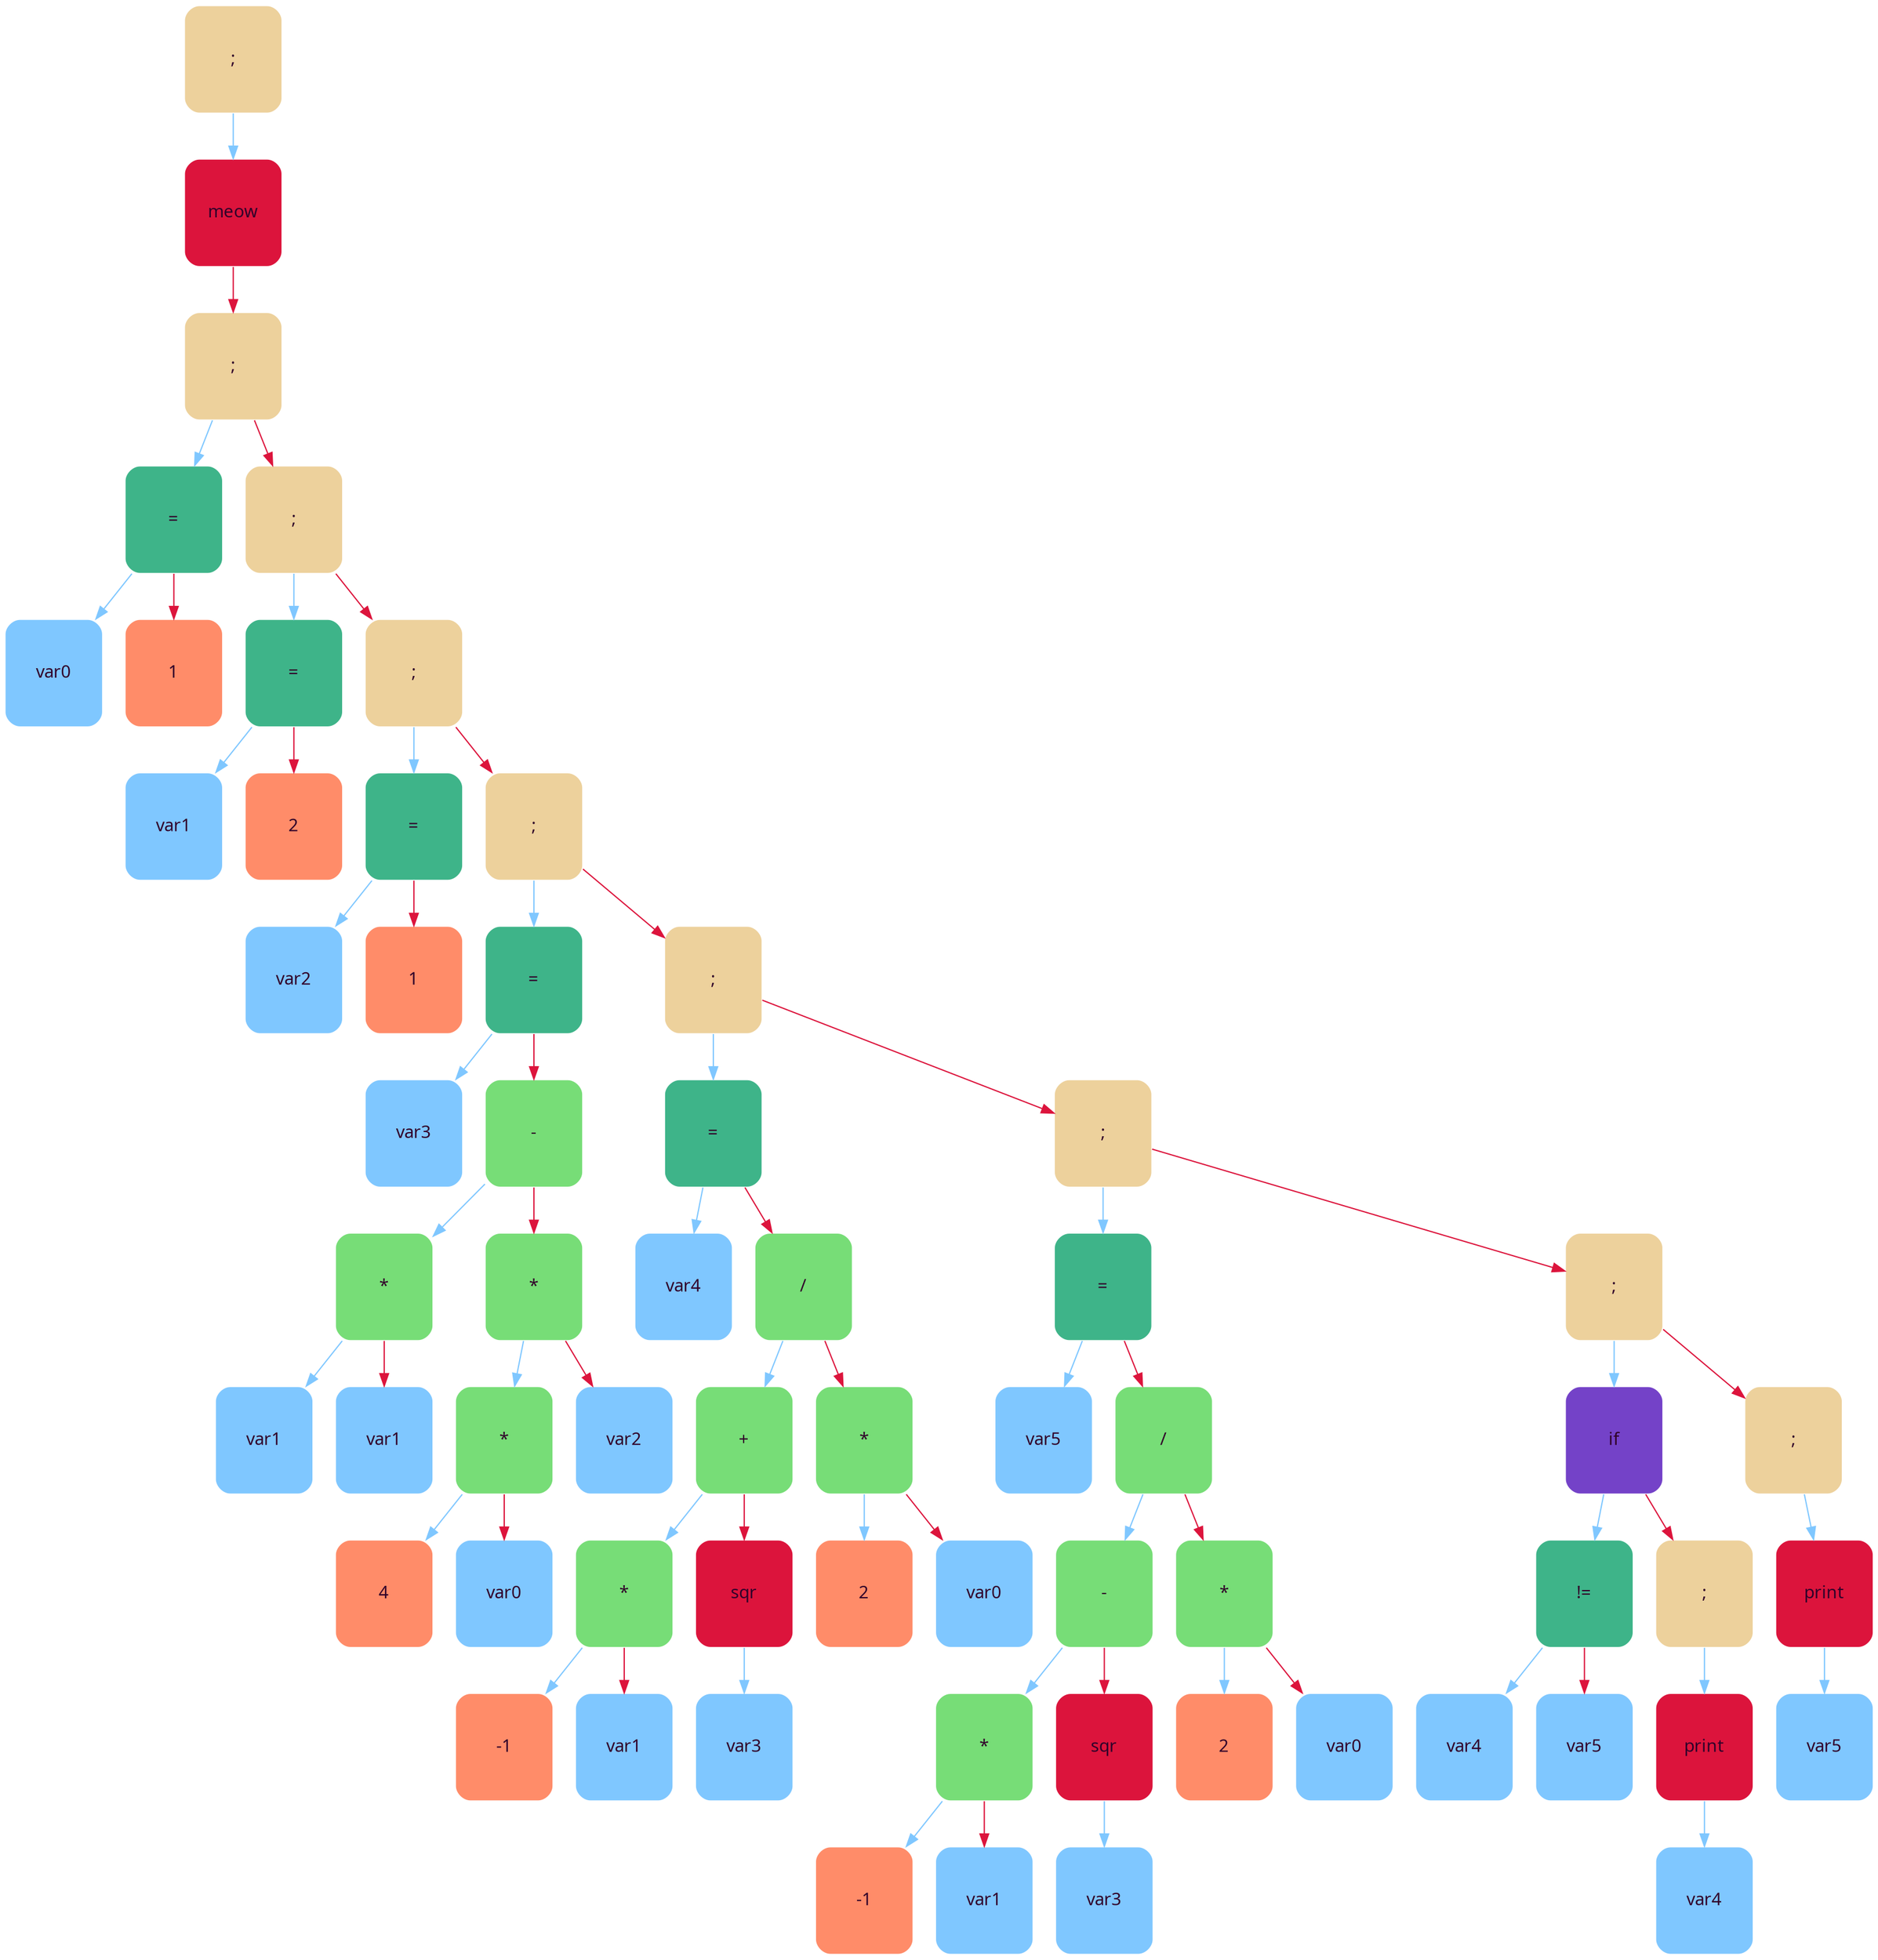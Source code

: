digraph   
{
rankdir = ""
splines = "true"

node0x55d65e55fd48 [shape = "Mrecord", width = 1.1, height = 1.21, fillcolor = "#EDD19C", style = "filled", fontcolor = "#31032A", fontname = "Calibri", color = "white", label = "{;}"]
node0x55d65e55fd48 -> node0x55d65e55fdb8 [color = "#7FC7FF", style = "", constraint = true, fillcolor = "#7FC7FF",   fontcolor = "", fontname = "Calibri", label = ""];
node0x55d65e55fdb8 [shape = "Mrecord", width = 1.1, height = 1.21, fillcolor = "#DC143C", style = "filled", fontcolor = "#31032A", fontname = "Calibri", color = "white", label = "{meow}"]
node0x55d65e55fdb8 -> node0x55d65e55fe28 [color = "#DC143C", style = "", constraint = true, fillcolor = "#DC143C",   fontcolor = "", fontname = "Calibri", label = ""];
node0x55d65e55fe28 [shape = "Mrecord", width = 1.1, height = 1.21, fillcolor = "#EDD19C", style = "filled", fontcolor = "#31032A", fontname = "Calibri", color = "white", label = "{;}"]
node0x55d65e55fe28 -> node0x55d65e55fe98 [color = "#7FC7FF", style = "", constraint = true, fillcolor = "#7FC7FF",   fontcolor = "", fontname = "Calibri", label = ""];
node0x55d65e55fe98 [shape = "Mrecord", width = 1.1, height = 1.21, fillcolor = "#3EB489", style = "filled", fontcolor = "#31032A", fontname = "Calibri", color = "white", label = "{=}"]
node0x55d65e55fe98 -> node0x55d65e55ff08 [color = "#7FC7FF", style = "", constraint = true, fillcolor = "#7FC7FF",   fontcolor = "", fontname = "Calibri", label = ""];
node0x55d65e55ff08 [shape = "Mrecord", width = 1.1, height = 1.21, fillcolor = "#7FC7FF", style = "filled", fontcolor = "#31032A", fontname = "Calibri", color = "white", label = "{var0}"]
node0x55d65e55fe98 -> node0x55d65e55ff78 [color = "#DC143C", style = "", constraint = true, fillcolor = "#DC143C",   fontcolor = "", fontname = "Calibri", label = ""];
node0x55d65e55ff78 [shape = "Mrecord", width = 1.1, height = 1.21, fillcolor = "#FF8C69", style = "filled", fontcolor = "#31032A", fontname = "Calibri", color = "white", label = "{1}"]
node0x55d65e55fe28 -> node0x55d65e55ffe8 [color = "#DC143C", style = "", constraint = true, fillcolor = "#DC143C",   fontcolor = "", fontname = "Calibri", label = ""];
node0x55d65e55ffe8 [shape = "Mrecord", width = 1.1, height = 1.21, fillcolor = "#EDD19C", style = "filled", fontcolor = "#31032A", fontname = "Calibri", color = "white", label = "{;}"]
node0x55d65e55ffe8 -> node0x55d65e560058 [color = "#7FC7FF", style = "", constraint = true, fillcolor = "#7FC7FF",   fontcolor = "", fontname = "Calibri", label = ""];
node0x55d65e560058 [shape = "Mrecord", width = 1.1, height = 1.21, fillcolor = "#3EB489", style = "filled", fontcolor = "#31032A", fontname = "Calibri", color = "white", label = "{=}"]
node0x55d65e560058 -> node0x55d65e5600c8 [color = "#7FC7FF", style = "", constraint = true, fillcolor = "#7FC7FF",   fontcolor = "", fontname = "Calibri", label = ""];
node0x55d65e5600c8 [shape = "Mrecord", width = 1.1, height = 1.21, fillcolor = "#7FC7FF", style = "filled", fontcolor = "#31032A", fontname = "Calibri", color = "white", label = "{var1}"]
node0x55d65e560058 -> node0x55d65e560138 [color = "#DC143C", style = "", constraint = true, fillcolor = "#DC143C",   fontcolor = "", fontname = "Calibri", label = ""];
node0x55d65e560138 [shape = "Mrecord", width = 1.1, height = 1.21, fillcolor = "#FF8C69", style = "filled", fontcolor = "#31032A", fontname = "Calibri", color = "white", label = "{2}"]
node0x55d65e55ffe8 -> node0x55d65e5601a8 [color = "#DC143C", style = "", constraint = true, fillcolor = "#DC143C",   fontcolor = "", fontname = "Calibri", label = ""];
node0x55d65e5601a8 [shape = "Mrecord", width = 1.1, height = 1.21, fillcolor = "#EDD19C", style = "filled", fontcolor = "#31032A", fontname = "Calibri", color = "white", label = "{;}"]
node0x55d65e5601a8 -> node0x55d65e560218 [color = "#7FC7FF", style = "", constraint = true, fillcolor = "#7FC7FF",   fontcolor = "", fontname = "Calibri", label = ""];
node0x55d65e560218 [shape = "Mrecord", width = 1.1, height = 1.21, fillcolor = "#3EB489", style = "filled", fontcolor = "#31032A", fontname = "Calibri", color = "white", label = "{=}"]
node0x55d65e560218 -> node0x55d65e560288 [color = "#7FC7FF", style = "", constraint = true, fillcolor = "#7FC7FF",   fontcolor = "", fontname = "Calibri", label = ""];
node0x55d65e560288 [shape = "Mrecord", width = 1.1, height = 1.21, fillcolor = "#7FC7FF", style = "filled", fontcolor = "#31032A", fontname = "Calibri", color = "white", label = "{var2}"]
node0x55d65e560218 -> node0x55d65e5602f8 [color = "#DC143C", style = "", constraint = true, fillcolor = "#DC143C",   fontcolor = "", fontname = "Calibri", label = ""];
node0x55d65e5602f8 [shape = "Mrecord", width = 1.1, height = 1.21, fillcolor = "#FF8C69", style = "filled", fontcolor = "#31032A", fontname = "Calibri", color = "white", label = "{1}"]
node0x55d65e5601a8 -> node0x55d65e560368 [color = "#DC143C", style = "", constraint = true, fillcolor = "#DC143C",   fontcolor = "", fontname = "Calibri", label = ""];
node0x55d65e560368 [shape = "Mrecord", width = 1.1, height = 1.21, fillcolor = "#EDD19C", style = "filled", fontcolor = "#31032A", fontname = "Calibri", color = "white", label = "{;}"]
node0x55d65e560368 -> node0x55d65e5603d8 [color = "#7FC7FF", style = "", constraint = true, fillcolor = "#7FC7FF",   fontcolor = "", fontname = "Calibri", label = ""];
node0x55d65e5603d8 [shape = "Mrecord", width = 1.1, height = 1.21, fillcolor = "#3EB489", style = "filled", fontcolor = "#31032A", fontname = "Calibri", color = "white", label = "{=}"]
node0x55d65e5603d8 -> node0x55d65e560448 [color = "#7FC7FF", style = "", constraint = true, fillcolor = "#7FC7FF",   fontcolor = "", fontname = "Calibri", label = ""];
node0x55d65e560448 [shape = "Mrecord", width = 1.1, height = 1.21, fillcolor = "#7FC7FF", style = "filled", fontcolor = "#31032A", fontname = "Calibri", color = "white", label = "{var3}"]
node0x55d65e5603d8 -> node0x55d65e5604b8 [color = "#DC143C", style = "", constraint = true, fillcolor = "#DC143C",   fontcolor = "", fontname = "Calibri", label = ""];
node0x55d65e5604b8 [shape = "Mrecord", width = 1.1, height = 1.21, fillcolor = "#77DD77", style = "filled", fontcolor = "#31032A", fontname = "Calibri", color = "white", label = "{-}"]
node0x55d65e5604b8 -> node0x55d65e560528 [color = "#7FC7FF", style = "", constraint = true, fillcolor = "#7FC7FF",   fontcolor = "", fontname = "Calibri", label = ""];
node0x55d65e560528 [shape = "Mrecord", width = 1.1, height = 1.21, fillcolor = "#77DD77", style = "filled", fontcolor = "#31032A", fontname = "Calibri", color = "white", label = "{*}"]
node0x55d65e560528 -> node0x55d65e560598 [color = "#7FC7FF", style = "", constraint = true, fillcolor = "#7FC7FF",   fontcolor = "", fontname = "Calibri", label = ""];
node0x55d65e560598 [shape = "Mrecord", width = 1.1, height = 1.21, fillcolor = "#7FC7FF", style = "filled", fontcolor = "#31032A", fontname = "Calibri", color = "white", label = "{var1}"]
node0x55d65e560528 -> node0x55d65e560608 [color = "#DC143C", style = "", constraint = true, fillcolor = "#DC143C",   fontcolor = "", fontname = "Calibri", label = ""];
node0x55d65e560608 [shape = "Mrecord", width = 1.1, height = 1.21, fillcolor = "#7FC7FF", style = "filled", fontcolor = "#31032A", fontname = "Calibri", color = "white", label = "{var1}"]
node0x55d65e5604b8 -> node0x55d65e560678 [color = "#DC143C", style = "", constraint = true, fillcolor = "#DC143C",   fontcolor = "", fontname = "Calibri", label = ""];
node0x55d65e560678 [shape = "Mrecord", width = 1.1, height = 1.21, fillcolor = "#77DD77", style = "filled", fontcolor = "#31032A", fontname = "Calibri", color = "white", label = "{*}"]
node0x55d65e560678 -> node0x55d65e5606e8 [color = "#7FC7FF", style = "", constraint = true, fillcolor = "#7FC7FF",   fontcolor = "", fontname = "Calibri", label = ""];
node0x55d65e5606e8 [shape = "Mrecord", width = 1.1, height = 1.21, fillcolor = "#77DD77", style = "filled", fontcolor = "#31032A", fontname = "Calibri", color = "white", label = "{*}"]
node0x55d65e5606e8 -> node0x55d65e560758 [color = "#7FC7FF", style = "", constraint = true, fillcolor = "#7FC7FF",   fontcolor = "", fontname = "Calibri", label = ""];
node0x55d65e560758 [shape = "Mrecord", width = 1.1, height = 1.21, fillcolor = "#FF8C69", style = "filled", fontcolor = "#31032A", fontname = "Calibri", color = "white", label = "{4}"]
node0x55d65e5606e8 -> node0x55d65e5607c8 [color = "#DC143C", style = "", constraint = true, fillcolor = "#DC143C",   fontcolor = "", fontname = "Calibri", label = ""];
node0x55d65e5607c8 [shape = "Mrecord", width = 1.1, height = 1.21, fillcolor = "#7FC7FF", style = "filled", fontcolor = "#31032A", fontname = "Calibri", color = "white", label = "{var0}"]
node0x55d65e560678 -> node0x55d65e560838 [color = "#DC143C", style = "", constraint = true, fillcolor = "#DC143C",   fontcolor = "", fontname = "Calibri", label = ""];
node0x55d65e560838 [shape = "Mrecord", width = 1.1, height = 1.21, fillcolor = "#7FC7FF", style = "filled", fontcolor = "#31032A", fontname = "Calibri", color = "white", label = "{var2}"]
node0x55d65e560368 -> node0x55d65e5608a8 [color = "#DC143C", style = "", constraint = true, fillcolor = "#DC143C",   fontcolor = "", fontname = "Calibri", label = ""];
node0x55d65e5608a8 [shape = "Mrecord", width = 1.1, height = 1.21, fillcolor = "#EDD19C", style = "filled", fontcolor = "#31032A", fontname = "Calibri", color = "white", label = "{;}"]
node0x55d65e5608a8 -> node0x55d65e560918 [color = "#7FC7FF", style = "", constraint = true, fillcolor = "#7FC7FF",   fontcolor = "", fontname = "Calibri", label = ""];
node0x55d65e560918 [shape = "Mrecord", width = 1.1, height = 1.21, fillcolor = "#3EB489", style = "filled", fontcolor = "#31032A", fontname = "Calibri", color = "white", label = "{=}"]
node0x55d65e560918 -> node0x55d65e560988 [color = "#7FC7FF", style = "", constraint = true, fillcolor = "#7FC7FF",   fontcolor = "", fontname = "Calibri", label = ""];
node0x55d65e560988 [shape = "Mrecord", width = 1.1, height = 1.21, fillcolor = "#7FC7FF", style = "filled", fontcolor = "#31032A", fontname = "Calibri", color = "white", label = "{var4}"]
node0x55d65e560918 -> node0x55d65e5609f8 [color = "#DC143C", style = "", constraint = true, fillcolor = "#DC143C",   fontcolor = "", fontname = "Calibri", label = ""];
node0x55d65e5609f8 [shape = "Mrecord", width = 1.1, height = 1.21, fillcolor = "#77DD77", style = "filled", fontcolor = "#31032A", fontname = "Calibri", color = "white", label = "{/}"]
node0x55d65e5609f8 -> node0x55d65e560a68 [color = "#7FC7FF", style = "", constraint = true, fillcolor = "#7FC7FF",   fontcolor = "", fontname = "Calibri", label = ""];
node0x55d65e560a68 [shape = "Mrecord", width = 1.1, height = 1.21, fillcolor = "#77DD77", style = "filled", fontcolor = "#31032A", fontname = "Calibri", color = "white", label = "{+}"]
node0x55d65e560a68 -> node0x55d65e560ad8 [color = "#7FC7FF", style = "", constraint = true, fillcolor = "#7FC7FF",   fontcolor = "", fontname = "Calibri", label = ""];
node0x55d65e560ad8 [shape = "Mrecord", width = 1.1, height = 1.21, fillcolor = "#77DD77", style = "filled", fontcolor = "#31032A", fontname = "Calibri", color = "white", label = "{*}"]
node0x55d65e560ad8 -> node0x55d65e560b48 [color = "#7FC7FF", style = "", constraint = true, fillcolor = "#7FC7FF",   fontcolor = "", fontname = "Calibri", label = ""];
node0x55d65e560b48 [shape = "Mrecord", width = 1.1, height = 1.21, fillcolor = "#FF8C69", style = "filled", fontcolor = "#31032A", fontname = "Calibri", color = "white", label = "{-1}"]
node0x55d65e560ad8 -> node0x55d65e560bb8 [color = "#DC143C", style = "", constraint = true, fillcolor = "#DC143C",   fontcolor = "", fontname = "Calibri", label = ""];
node0x55d65e560bb8 [shape = "Mrecord", width = 1.1, height = 1.21, fillcolor = "#7FC7FF", style = "filled", fontcolor = "#31032A", fontname = "Calibri", color = "white", label = "{var1}"]
node0x55d65e560a68 -> node0x55d65e560c28 [color = "#DC143C", style = "", constraint = true, fillcolor = "#DC143C",   fontcolor = "", fontname = "Calibri", label = ""];
node0x55d65e560c28 [shape = "Mrecord", width = 1.1, height = 1.21, fillcolor = "#DC143C", style = "filled", fontcolor = "#31032A", fontname = "Calibri", color = "white", label = "{sqr}"]
node0x55d65e560c28 -> node0x55d65e560c98 [color = "#7FC7FF", style = "", constraint = true, fillcolor = "#7FC7FF",   fontcolor = "", fontname = "Calibri", label = ""];
node0x55d65e560c98 [shape = "Mrecord", width = 1.1, height = 1.21, fillcolor = "#7FC7FF", style = "filled", fontcolor = "#31032A", fontname = "Calibri", color = "white", label = "{var3}"]
node0x55d65e5609f8 -> node0x55d65e560d08 [color = "#DC143C", style = "", constraint = true, fillcolor = "#DC143C",   fontcolor = "", fontname = "Calibri", label = ""];
node0x55d65e560d08 [shape = "Mrecord", width = 1.1, height = 1.21, fillcolor = "#77DD77", style = "filled", fontcolor = "#31032A", fontname = "Calibri", color = "white", label = "{*}"]
node0x55d65e560d08 -> node0x55d65e560d78 [color = "#7FC7FF", style = "", constraint = true, fillcolor = "#7FC7FF",   fontcolor = "", fontname = "Calibri", label = ""];
node0x55d65e560d78 [shape = "Mrecord", width = 1.1, height = 1.21, fillcolor = "#FF8C69", style = "filled", fontcolor = "#31032A", fontname = "Calibri", color = "white", label = "{2}"]
node0x55d65e560d08 -> node0x55d65e560de8 [color = "#DC143C", style = "", constraint = true, fillcolor = "#DC143C",   fontcolor = "", fontname = "Calibri", label = ""];
node0x55d65e560de8 [shape = "Mrecord", width = 1.1, height = 1.21, fillcolor = "#7FC7FF", style = "filled", fontcolor = "#31032A", fontname = "Calibri", color = "white", label = "{var0}"]
node0x55d65e5608a8 -> node0x55d65e560e58 [color = "#DC143C", style = "", constraint = true, fillcolor = "#DC143C",   fontcolor = "", fontname = "Calibri", label = ""];
node0x55d65e560e58 [shape = "Mrecord", width = 1.1, height = 1.21, fillcolor = "#EDD19C", style = "filled", fontcolor = "#31032A", fontname = "Calibri", color = "white", label = "{;}"]
node0x55d65e560e58 -> node0x55d65e560ec8 [color = "#7FC7FF", style = "", constraint = true, fillcolor = "#7FC7FF",   fontcolor = "", fontname = "Calibri", label = ""];
node0x55d65e560ec8 [shape = "Mrecord", width = 1.1, height = 1.21, fillcolor = "#3EB489", style = "filled", fontcolor = "#31032A", fontname = "Calibri", color = "white", label = "{=}"]
node0x55d65e560ec8 -> node0x55d65e560f38 [color = "#7FC7FF", style = "", constraint = true, fillcolor = "#7FC7FF",   fontcolor = "", fontname = "Calibri", label = ""];
node0x55d65e560f38 [shape = "Mrecord", width = 1.1, height = 1.21, fillcolor = "#7FC7FF", style = "filled", fontcolor = "#31032A", fontname = "Calibri", color = "white", label = "{var5}"]
node0x55d65e560ec8 -> node0x55d65e560fa8 [color = "#DC143C", style = "", constraint = true, fillcolor = "#DC143C",   fontcolor = "", fontname = "Calibri", label = ""];
node0x55d65e560fa8 [shape = "Mrecord", width = 1.1, height = 1.21, fillcolor = "#77DD77", style = "filled", fontcolor = "#31032A", fontname = "Calibri", color = "white", label = "{/}"]
node0x55d65e560fa8 -> node0x55d65e561018 [color = "#7FC7FF", style = "", constraint = true, fillcolor = "#7FC7FF",   fontcolor = "", fontname = "Calibri", label = ""];
node0x55d65e561018 [shape = "Mrecord", width = 1.1, height = 1.21, fillcolor = "#77DD77", style = "filled", fontcolor = "#31032A", fontname = "Calibri", color = "white", label = "{-}"]
node0x55d65e561018 -> node0x55d65e561088 [color = "#7FC7FF", style = "", constraint = true, fillcolor = "#7FC7FF",   fontcolor = "", fontname = "Calibri", label = ""];
node0x55d65e561088 [shape = "Mrecord", width = 1.1, height = 1.21, fillcolor = "#77DD77", style = "filled", fontcolor = "#31032A", fontname = "Calibri", color = "white", label = "{*}"]
node0x55d65e561088 -> node0x55d65e5610f8 [color = "#7FC7FF", style = "", constraint = true, fillcolor = "#7FC7FF",   fontcolor = "", fontname = "Calibri", label = ""];
node0x55d65e5610f8 [shape = "Mrecord", width = 1.1, height = 1.21, fillcolor = "#FF8C69", style = "filled", fontcolor = "#31032A", fontname = "Calibri", color = "white", label = "{-1}"]
node0x55d65e561088 -> node0x55d65e561168 [color = "#DC143C", style = "", constraint = true, fillcolor = "#DC143C",   fontcolor = "", fontname = "Calibri", label = ""];
node0x55d65e561168 [shape = "Mrecord", width = 1.1, height = 1.21, fillcolor = "#7FC7FF", style = "filled", fontcolor = "#31032A", fontname = "Calibri", color = "white", label = "{var1}"]
node0x55d65e561018 -> node0x55d65e5611d8 [color = "#DC143C", style = "", constraint = true, fillcolor = "#DC143C",   fontcolor = "", fontname = "Calibri", label = ""];
node0x55d65e5611d8 [shape = "Mrecord", width = 1.1, height = 1.21, fillcolor = "#DC143C", style = "filled", fontcolor = "#31032A", fontname = "Calibri", color = "white", label = "{sqr}"]
node0x55d65e5611d8 -> node0x55d65e561248 [color = "#7FC7FF", style = "", constraint = true, fillcolor = "#7FC7FF",   fontcolor = "", fontname = "Calibri", label = ""];
node0x55d65e561248 [shape = "Mrecord", width = 1.1, height = 1.21, fillcolor = "#7FC7FF", style = "filled", fontcolor = "#31032A", fontname = "Calibri", color = "white", label = "{var3}"]
node0x55d65e560fa8 -> node0x55d65e5612b8 [color = "#DC143C", style = "", constraint = true, fillcolor = "#DC143C",   fontcolor = "", fontname = "Calibri", label = ""];
node0x55d65e5612b8 [shape = "Mrecord", width = 1.1, height = 1.21, fillcolor = "#77DD77", style = "filled", fontcolor = "#31032A", fontname = "Calibri", color = "white", label = "{*}"]
node0x55d65e5612b8 -> node0x55d65e561328 [color = "#7FC7FF", style = "", constraint = true, fillcolor = "#7FC7FF",   fontcolor = "", fontname = "Calibri", label = ""];
node0x55d65e561328 [shape = "Mrecord", width = 1.1, height = 1.21, fillcolor = "#FF8C69", style = "filled", fontcolor = "#31032A", fontname = "Calibri", color = "white", label = "{2}"]
node0x55d65e5612b8 -> node0x55d65e561398 [color = "#DC143C", style = "", constraint = true, fillcolor = "#DC143C",   fontcolor = "", fontname = "Calibri", label = ""];
node0x55d65e561398 [shape = "Mrecord", width = 1.1, height = 1.21, fillcolor = "#7FC7FF", style = "filled", fontcolor = "#31032A", fontname = "Calibri", color = "white", label = "{var0}"]
node0x55d65e560e58 -> node0x55d65e561408 [color = "#DC143C", style = "", constraint = true, fillcolor = "#DC143C",   fontcolor = "", fontname = "Calibri", label = ""];
node0x55d65e561408 [shape = "Mrecord", width = 1.1, height = 1.21, fillcolor = "#EDD19C", style = "filled", fontcolor = "#31032A", fontname = "Calibri", color = "white", label = "{;}"]
node0x55d65e561408 -> node0x55d65e561478 [color = "#7FC7FF", style = "", constraint = true, fillcolor = "#7FC7FF",   fontcolor = "", fontname = "Calibri", label = ""];
node0x55d65e561478 [shape = "Mrecord", width = 1.1, height = 1.21, fillcolor = "#7442C8", style = "filled", fontcolor = "#31032A", fontname = "Calibri", color = "white", label = "{if}"]
node0x55d65e561478 -> node0x55d65e5614e8 [color = "#7FC7FF", style = "", constraint = true, fillcolor = "#7FC7FF",   fontcolor = "", fontname = "Calibri", label = ""];
node0x55d65e5614e8 [shape = "Mrecord", width = 1.1, height = 1.21, fillcolor = "#3EB489", style = "filled", fontcolor = "#31032A", fontname = "Calibri", color = "white", label = "{!=}"]
node0x55d65e5614e8 -> node0x55d65e561558 [color = "#7FC7FF", style = "", constraint = true, fillcolor = "#7FC7FF",   fontcolor = "", fontname = "Calibri", label = ""];
node0x55d65e561558 [shape = "Mrecord", width = 1.1, height = 1.21, fillcolor = "#7FC7FF", style = "filled", fontcolor = "#31032A", fontname = "Calibri", color = "white", label = "{var4}"]
node0x55d65e5614e8 -> node0x55d65e5615c8 [color = "#DC143C", style = "", constraint = true, fillcolor = "#DC143C",   fontcolor = "", fontname = "Calibri", label = ""];
node0x55d65e5615c8 [shape = "Mrecord", width = 1.1, height = 1.21, fillcolor = "#7FC7FF", style = "filled", fontcolor = "#31032A", fontname = "Calibri", color = "white", label = "{var5}"]
node0x55d65e561478 -> node0x55d65e561638 [color = "#DC143C", style = "", constraint = true, fillcolor = "#DC143C",   fontcolor = "", fontname = "Calibri", label = ""];
node0x55d65e561638 [shape = "Mrecord", width = 1.1, height = 1.21, fillcolor = "#EDD19C", style = "filled", fontcolor = "#31032A", fontname = "Calibri", color = "white", label = "{;}"]
node0x55d65e561638 -> node0x55d65e5616a8 [color = "#7FC7FF", style = "", constraint = true, fillcolor = "#7FC7FF",   fontcolor = "", fontname = "Calibri", label = ""];
node0x55d65e5616a8 [shape = "Mrecord", width = 1.1, height = 1.21, fillcolor = "#DC143C", style = "filled", fontcolor = "#31032A", fontname = "Calibri", color = "white", label = "{print}"]
node0x55d65e5616a8 -> node0x55d65e561718 [color = "#7FC7FF", style = "", constraint = true, fillcolor = "#7FC7FF",   fontcolor = "", fontname = "Calibri", label = ""];
node0x55d65e561718 [shape = "Mrecord", width = 1.1, height = 1.21, fillcolor = "#7FC7FF", style = "filled", fontcolor = "#31032A", fontname = "Calibri", color = "white", label = "{var4}"]
node0x55d65e561408 -> node0x55d65e561788 [color = "#DC143C", style = "", constraint = true, fillcolor = "#DC143C",   fontcolor = "", fontname = "Calibri", label = ""];
node0x55d65e561788 [shape = "Mrecord", width = 1.1, height = 1.21, fillcolor = "#EDD19C", style = "filled", fontcolor = "#31032A", fontname = "Calibri", color = "white", label = "{;}"]
node0x55d65e561788 -> node0x55d65e5617f8 [color = "#7FC7FF", style = "", constraint = true, fillcolor = "#7FC7FF",   fontcolor = "", fontname = "Calibri", label = ""];
node0x55d65e5617f8 [shape = "Mrecord", width = 1.1, height = 1.21, fillcolor = "#DC143C", style = "filled", fontcolor = "#31032A", fontname = "Calibri", color = "white", label = "{print}"]
node0x55d65e5617f8 -> node0x55d65e561868 [color = "#7FC7FF", style = "", constraint = true, fillcolor = "#7FC7FF",   fontcolor = "", fontname = "Calibri", label = ""];
node0x55d65e561868 [shape = "Mrecord", width = 1.1, height = 1.21, fillcolor = "#7FC7FF", style = "filled", fontcolor = "#31032A", fontname = "Calibri", color = "white", label = "{var5}"]
}
